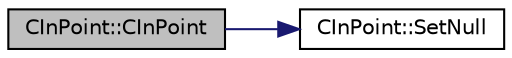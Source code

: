 digraph "CInPoint::CInPoint"
{
  edge [fontname="Helvetica",fontsize="10",labelfontname="Helvetica",labelfontsize="10"];
  node [fontname="Helvetica",fontsize="10",shape=record];
  rankdir="LR";
  Node0 [label="CInPoint::CInPoint",height=0.2,width=0.4,color="black", fillcolor="grey75", style="filled", fontcolor="black"];
  Node0 -> Node1 [color="midnightblue",fontsize="10",style="solid",fontname="Helvetica"];
  Node1 [label="CInPoint::SetNull",height=0.2,width=0.4,color="black", fillcolor="white", style="filled",URL="$class_c_in_point.html#af92945e76098bd920049f9f85a730e22"];
}
